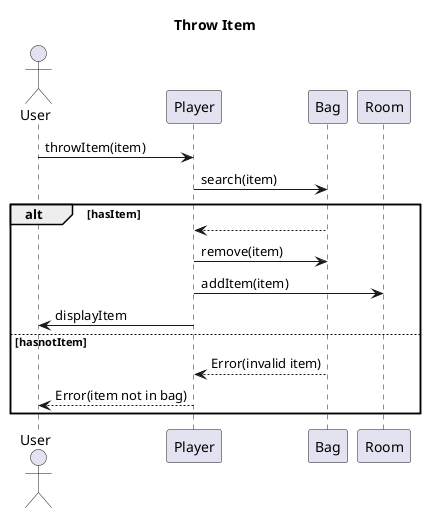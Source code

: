 @startuml

title Throw Item

actor User
participant Player
participant Bag
participant Room

User -> Player : throwItem(item)
Player -> Bag : search(item)
alt hasItem
  return 
  Player -> Bag : remove(item)
  Player -> Room : addItem(item)
  Player -> User : displayItem
else hasnotItem
  Bag --> Player : Error(invalid item)
  Player --> User : Error(item not in bag)
end

@enduml